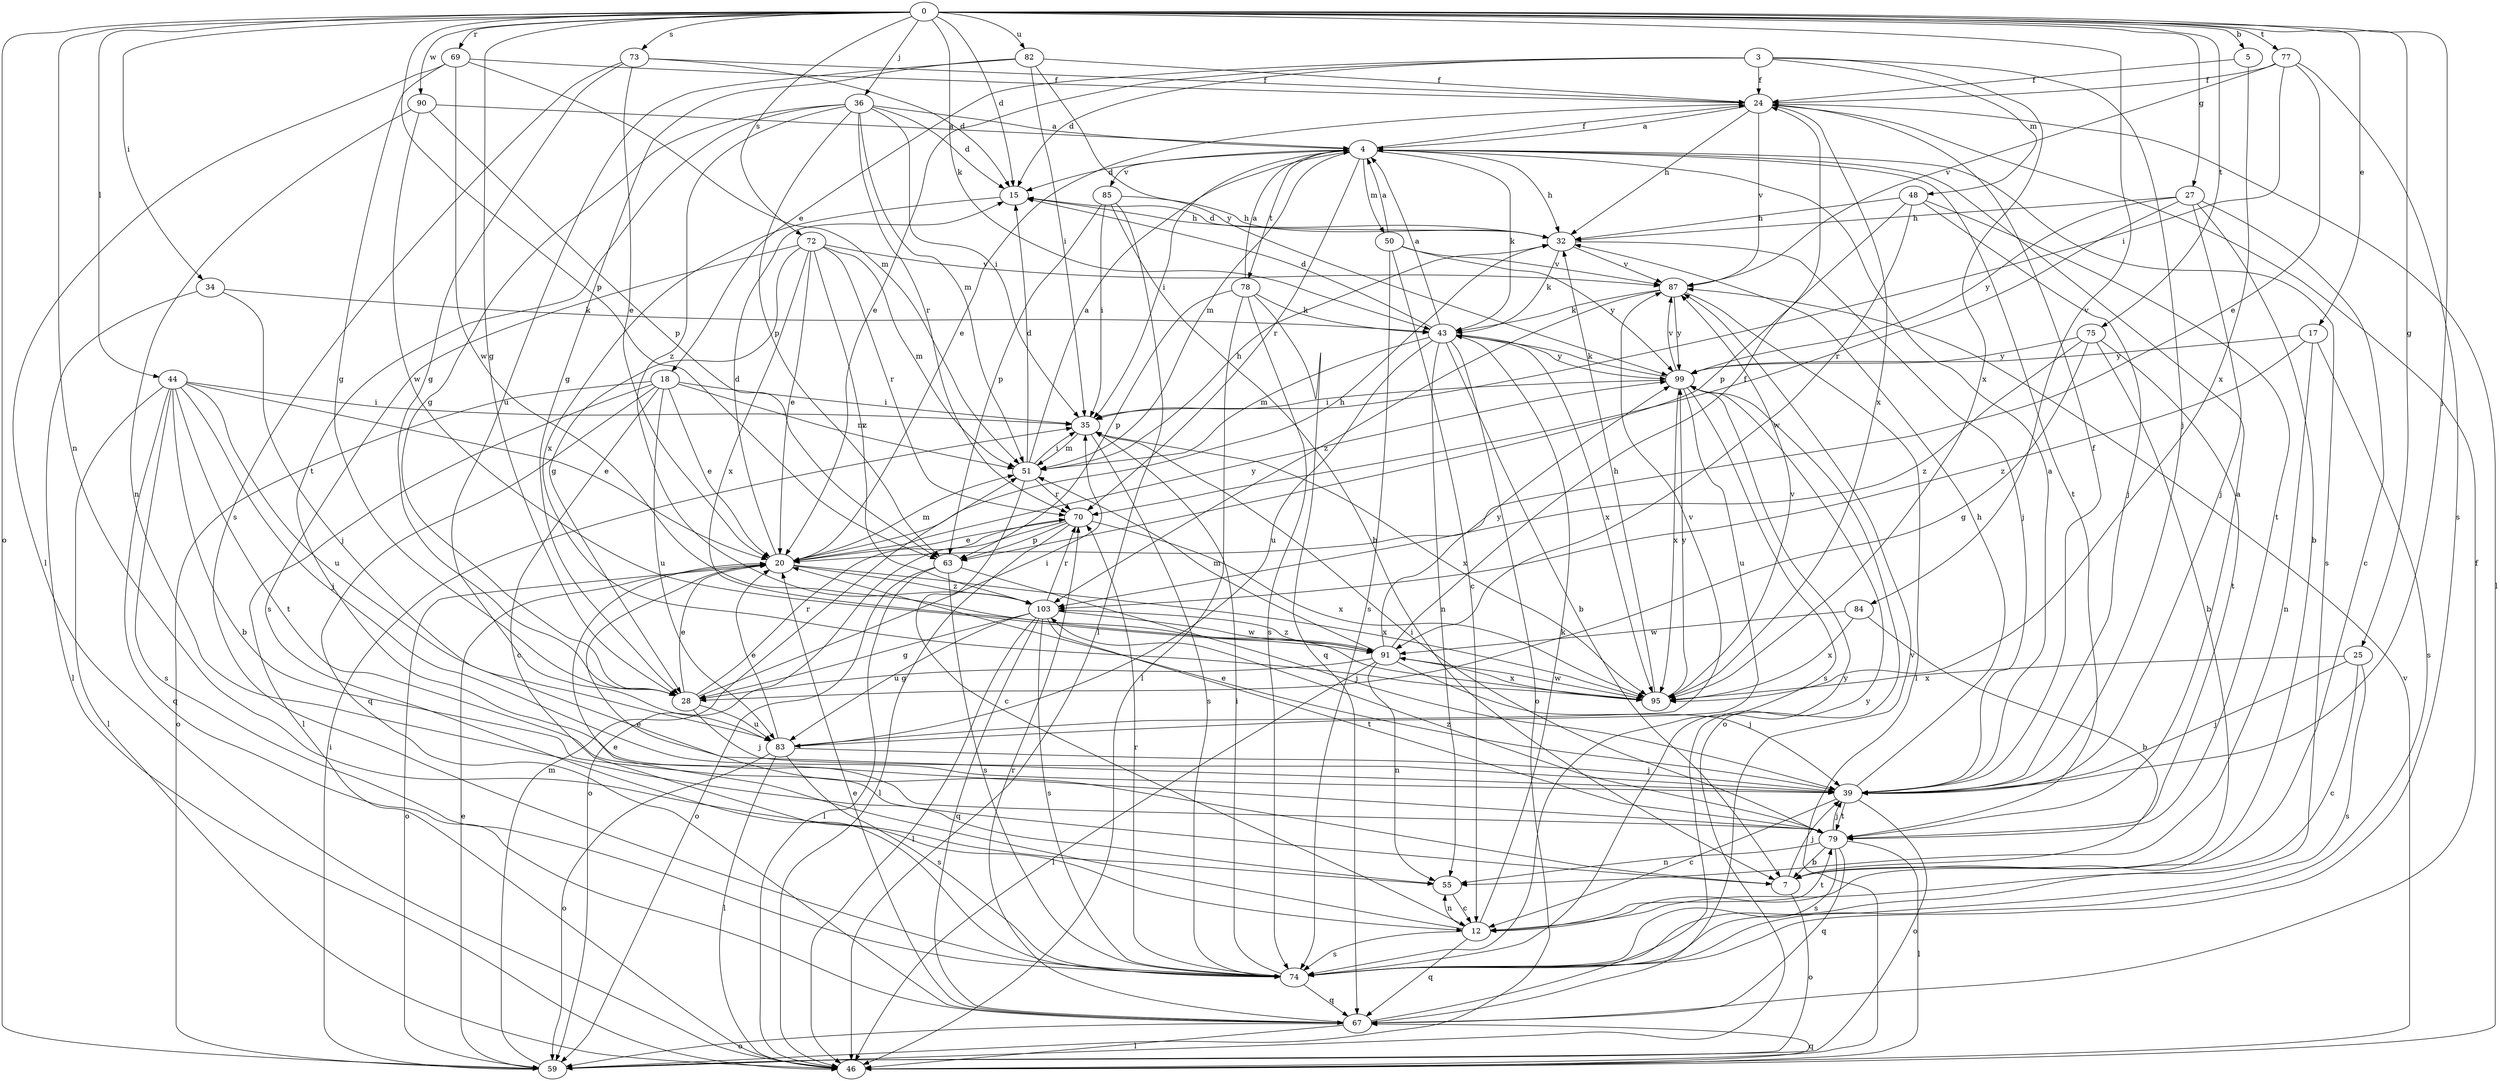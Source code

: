 strict digraph  {
0;
3;
4;
5;
7;
12;
15;
17;
18;
20;
24;
25;
27;
28;
32;
34;
35;
36;
39;
43;
44;
46;
48;
50;
51;
55;
59;
63;
67;
69;
70;
72;
73;
74;
75;
77;
78;
79;
82;
83;
84;
85;
87;
90;
91;
95;
99;
103;
0 -> 5  [label=b];
0 -> 15  [label=d];
0 -> 17  [label=e];
0 -> 25  [label=g];
0 -> 27  [label=g];
0 -> 28  [label=g];
0 -> 34  [label=i];
0 -> 36  [label=j];
0 -> 39  [label=j];
0 -> 43  [label=k];
0 -> 44  [label=l];
0 -> 55  [label=n];
0 -> 59  [label=o];
0 -> 63  [label=p];
0 -> 69  [label=r];
0 -> 72  [label=s];
0 -> 73  [label=s];
0 -> 75  [label=t];
0 -> 77  [label=t];
0 -> 82  [label=u];
0 -> 84  [label=v];
0 -> 90  [label=w];
3 -> 15  [label=d];
3 -> 18  [label=e];
3 -> 20  [label=e];
3 -> 24  [label=f];
3 -> 39  [label=j];
3 -> 48  [label=m];
3 -> 95  [label=x];
4 -> 15  [label=d];
4 -> 24  [label=f];
4 -> 32  [label=h];
4 -> 35  [label=i];
4 -> 43  [label=k];
4 -> 50  [label=m];
4 -> 51  [label=m];
4 -> 70  [label=r];
4 -> 74  [label=s];
4 -> 78  [label=t];
4 -> 79  [label=t];
4 -> 85  [label=v];
5 -> 24  [label=f];
5 -> 95  [label=x];
7 -> 20  [label=e];
7 -> 39  [label=j];
7 -> 59  [label=o];
12 -> 20  [label=e];
12 -> 43  [label=k];
12 -> 55  [label=n];
12 -> 67  [label=q];
12 -> 74  [label=s];
12 -> 79  [label=t];
15 -> 32  [label=h];
15 -> 95  [label=x];
17 -> 55  [label=n];
17 -> 74  [label=s];
17 -> 99  [label=y];
17 -> 103  [label=z];
18 -> 12  [label=c];
18 -> 20  [label=e];
18 -> 35  [label=i];
18 -> 46  [label=l];
18 -> 51  [label=m];
18 -> 59  [label=o];
18 -> 67  [label=q];
18 -> 83  [label=u];
20 -> 15  [label=d];
20 -> 32  [label=h];
20 -> 51  [label=m];
20 -> 59  [label=o];
20 -> 95  [label=x];
20 -> 99  [label=y];
20 -> 103  [label=z];
24 -> 4  [label=a];
24 -> 20  [label=e];
24 -> 32  [label=h];
24 -> 46  [label=l];
24 -> 87  [label=v];
24 -> 95  [label=x];
25 -> 12  [label=c];
25 -> 39  [label=j];
25 -> 74  [label=s];
25 -> 95  [label=x];
27 -> 7  [label=b];
27 -> 12  [label=c];
27 -> 32  [label=h];
27 -> 39  [label=j];
27 -> 70  [label=r];
27 -> 99  [label=y];
28 -> 20  [label=e];
28 -> 35  [label=i];
28 -> 39  [label=j];
28 -> 70  [label=r];
28 -> 83  [label=u];
32 -> 15  [label=d];
32 -> 39  [label=j];
32 -> 43  [label=k];
32 -> 87  [label=v];
34 -> 39  [label=j];
34 -> 43  [label=k];
34 -> 46  [label=l];
35 -> 51  [label=m];
35 -> 74  [label=s];
35 -> 95  [label=x];
36 -> 4  [label=a];
36 -> 15  [label=d];
36 -> 28  [label=g];
36 -> 35  [label=i];
36 -> 51  [label=m];
36 -> 63  [label=p];
36 -> 70  [label=r];
36 -> 79  [label=t];
36 -> 103  [label=z];
39 -> 4  [label=a];
39 -> 12  [label=c];
39 -> 20  [label=e];
39 -> 24  [label=f];
39 -> 32  [label=h];
39 -> 59  [label=o];
39 -> 79  [label=t];
43 -> 4  [label=a];
43 -> 7  [label=b];
43 -> 15  [label=d];
43 -> 51  [label=m];
43 -> 55  [label=n];
43 -> 59  [label=o];
43 -> 83  [label=u];
43 -> 95  [label=x];
43 -> 99  [label=y];
44 -> 7  [label=b];
44 -> 20  [label=e];
44 -> 35  [label=i];
44 -> 39  [label=j];
44 -> 46  [label=l];
44 -> 67  [label=q];
44 -> 74  [label=s];
44 -> 79  [label=t];
44 -> 83  [label=u];
46 -> 67  [label=q];
46 -> 87  [label=v];
48 -> 32  [label=h];
48 -> 39  [label=j];
48 -> 63  [label=p];
48 -> 79  [label=t];
48 -> 91  [label=w];
50 -> 4  [label=a];
50 -> 12  [label=c];
50 -> 74  [label=s];
50 -> 87  [label=v];
50 -> 99  [label=y];
51 -> 4  [label=a];
51 -> 12  [label=c];
51 -> 15  [label=d];
51 -> 32  [label=h];
51 -> 35  [label=i];
51 -> 70  [label=r];
55 -> 12  [label=c];
59 -> 20  [label=e];
59 -> 35  [label=i];
59 -> 51  [label=m];
63 -> 39  [label=j];
63 -> 46  [label=l];
63 -> 59  [label=o];
63 -> 74  [label=s];
67 -> 20  [label=e];
67 -> 24  [label=f];
67 -> 46  [label=l];
67 -> 59  [label=o];
67 -> 70  [label=r];
67 -> 87  [label=v];
67 -> 99  [label=y];
69 -> 24  [label=f];
69 -> 28  [label=g];
69 -> 46  [label=l];
69 -> 51  [label=m];
69 -> 91  [label=w];
70 -> 20  [label=e];
70 -> 46  [label=l];
70 -> 59  [label=o];
70 -> 63  [label=p];
70 -> 95  [label=x];
72 -> 20  [label=e];
72 -> 28  [label=g];
72 -> 51  [label=m];
72 -> 70  [label=r];
72 -> 74  [label=s];
72 -> 87  [label=v];
72 -> 95  [label=x];
72 -> 103  [label=z];
73 -> 15  [label=d];
73 -> 20  [label=e];
73 -> 24  [label=f];
73 -> 28  [label=g];
73 -> 74  [label=s];
74 -> 35  [label=i];
74 -> 67  [label=q];
74 -> 70  [label=r];
74 -> 99  [label=y];
75 -> 7  [label=b];
75 -> 28  [label=g];
75 -> 79  [label=t];
75 -> 99  [label=y];
75 -> 103  [label=z];
77 -> 20  [label=e];
77 -> 24  [label=f];
77 -> 35  [label=i];
77 -> 74  [label=s];
77 -> 87  [label=v];
78 -> 4  [label=a];
78 -> 43  [label=k];
78 -> 46  [label=l];
78 -> 63  [label=p];
78 -> 67  [label=q];
78 -> 74  [label=s];
79 -> 4  [label=a];
79 -> 7  [label=b];
79 -> 35  [label=i];
79 -> 39  [label=j];
79 -> 46  [label=l];
79 -> 55  [label=n];
79 -> 67  [label=q];
79 -> 74  [label=s];
79 -> 103  [label=z];
82 -> 24  [label=f];
82 -> 28  [label=g];
82 -> 35  [label=i];
82 -> 83  [label=u];
82 -> 99  [label=y];
83 -> 20  [label=e];
83 -> 39  [label=j];
83 -> 46  [label=l];
83 -> 59  [label=o];
83 -> 74  [label=s];
83 -> 87  [label=v];
84 -> 7  [label=b];
84 -> 91  [label=w];
84 -> 95  [label=x];
85 -> 7  [label=b];
85 -> 32  [label=h];
85 -> 35  [label=i];
85 -> 46  [label=l];
85 -> 63  [label=p];
87 -> 43  [label=k];
87 -> 46  [label=l];
87 -> 99  [label=y];
87 -> 103  [label=z];
90 -> 4  [label=a];
90 -> 55  [label=n];
90 -> 63  [label=p];
90 -> 91  [label=w];
91 -> 24  [label=f];
91 -> 28  [label=g];
91 -> 39  [label=j];
91 -> 46  [label=l];
91 -> 51  [label=m];
91 -> 55  [label=n];
91 -> 95  [label=x];
91 -> 99  [label=y];
91 -> 103  [label=z];
95 -> 32  [label=h];
95 -> 87  [label=v];
95 -> 91  [label=w];
95 -> 99  [label=y];
99 -> 35  [label=i];
99 -> 43  [label=k];
99 -> 59  [label=o];
99 -> 74  [label=s];
99 -> 83  [label=u];
99 -> 87  [label=v];
99 -> 95  [label=x];
103 -> 28  [label=g];
103 -> 46  [label=l];
103 -> 67  [label=q];
103 -> 70  [label=r];
103 -> 74  [label=s];
103 -> 79  [label=t];
103 -> 83  [label=u];
103 -> 91  [label=w];
}
